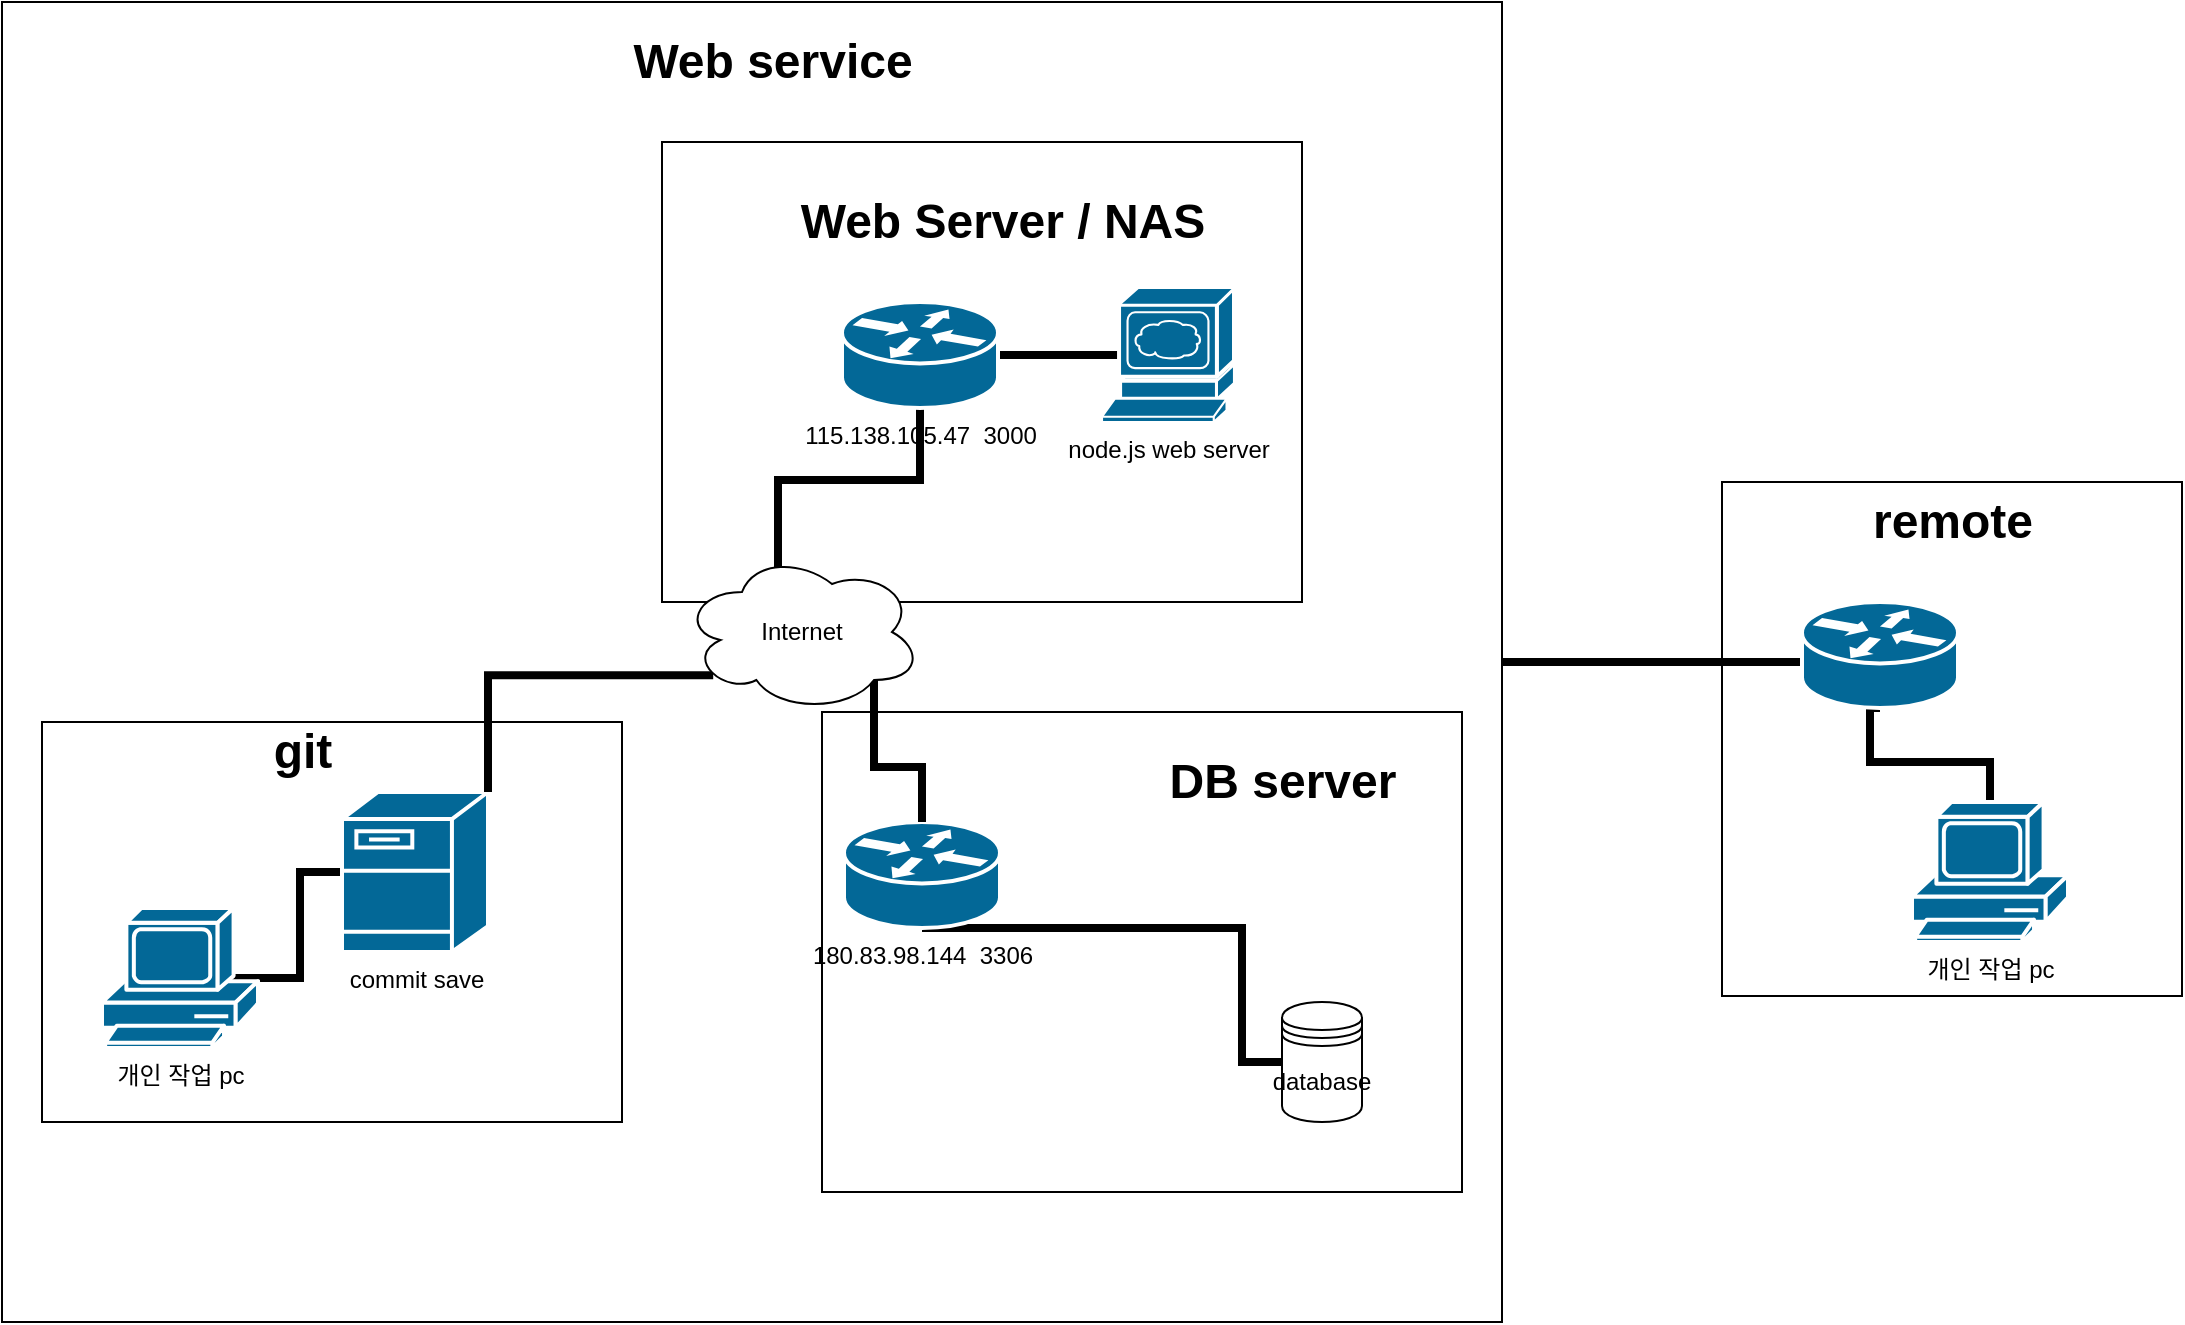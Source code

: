 <mxfile version="14.3.1" type="github">
  <diagram name="Page-1" id="c37626ed-c26b-45fb-9056-f9ebc6bb27b6">
    <mxGraphModel dx="1372" dy="760" grid="1" gridSize="10" guides="1" tooltips="1" connect="1" arrows="1" fold="1" page="1" pageScale="1" pageWidth="1100" pageHeight="850" background="#ffffff" math="0" shadow="0">
      <root>
        <mxCell id="0" />
        <mxCell id="1" parent="0" />
        <mxCell id="PGmoRe2I9fGTlqErwEuf-35" value="" style="rounded=0;whiteSpace=wrap;html=1;" vertex="1" parent="1">
          <mxGeometry x="40" y="20" width="750" height="660" as="geometry" />
        </mxCell>
        <mxCell id="PGmoRe2I9fGTlqErwEuf-1" value="" style="rounded=0;whiteSpace=wrap;html=1;" vertex="1" parent="1">
          <mxGeometry x="370" y="90" width="320" height="230" as="geometry" />
        </mxCell>
        <mxCell id="PGmoRe2I9fGTlqErwEuf-2" value="Web Server / NAS" style="text;strokeColor=none;fillColor=none;html=1;fontSize=24;fontStyle=1;verticalAlign=middle;align=center;" vertex="1" parent="1">
          <mxGeometry x="490" y="110" width="100" height="40" as="geometry" />
        </mxCell>
        <mxCell id="PGmoRe2I9fGTlqErwEuf-3" value="" style="rounded=0;whiteSpace=wrap;html=1;" vertex="1" parent="1">
          <mxGeometry x="60" y="380" width="290" height="200" as="geometry" />
        </mxCell>
        <mxCell id="PGmoRe2I9fGTlqErwEuf-4" value="git" style="text;strokeColor=none;fillColor=none;html=1;fontSize=24;fontStyle=1;verticalAlign=middle;align=center;" vertex="1" parent="1">
          <mxGeometry x="140" y="375" width="100" height="40" as="geometry" />
        </mxCell>
        <mxCell id="PGmoRe2I9fGTlqErwEuf-5" value="" style="rounded=0;whiteSpace=wrap;html=1;" vertex="1" parent="1">
          <mxGeometry x="450" y="375" width="320" height="240" as="geometry" />
        </mxCell>
        <mxCell id="PGmoRe2I9fGTlqErwEuf-6" value="DB server" style="text;strokeColor=none;fillColor=none;html=1;fontSize=24;fontStyle=1;verticalAlign=middle;align=center;" vertex="1" parent="1">
          <mxGeometry x="630" y="390" width="100" height="40" as="geometry" />
        </mxCell>
        <mxCell id="PGmoRe2I9fGTlqErwEuf-7" value="database" style="shape=datastore;whiteSpace=wrap;html=1;" vertex="1" parent="1">
          <mxGeometry x="680" y="520" width="40" height="60" as="geometry" />
        </mxCell>
        <mxCell id="PGmoRe2I9fGTlqErwEuf-27" style="edgeStyle=orthogonalEdgeStyle;rounded=0;orthogonalLoop=1;jettySize=auto;html=1;exitX=0.5;exitY=1;exitDx=0;exitDy=0;exitPerimeter=0;endArrow=none;endFill=0;strokeWidth=4;" edge="1" parent="1" source="PGmoRe2I9fGTlqErwEuf-8" target="PGmoRe2I9fGTlqErwEuf-7">
          <mxGeometry relative="1" as="geometry">
            <Array as="points">
              <mxPoint x="660" y="483" />
              <mxPoint x="660" y="550" />
            </Array>
          </mxGeometry>
        </mxCell>
        <mxCell id="PGmoRe2I9fGTlqErwEuf-8" value="180.83.98.144&amp;nbsp; 3306" style="shape=mxgraph.cisco.routers.router;html=1;pointerEvents=1;dashed=0;fillColor=#036897;strokeColor=#ffffff;strokeWidth=2;verticalLabelPosition=bottom;verticalAlign=top;align=center;outlineConnect=0;" vertex="1" parent="1">
          <mxGeometry x="461" y="430" width="78" height="53" as="geometry" />
        </mxCell>
        <mxCell id="PGmoRe2I9fGTlqErwEuf-19" style="edgeStyle=orthogonalEdgeStyle;rounded=0;orthogonalLoop=1;jettySize=auto;html=1;entryX=0.13;entryY=0.5;entryDx=0;entryDy=0;entryPerimeter=0;endArrow=none;endFill=0;strokeWidth=4;" edge="1" parent="1" source="PGmoRe2I9fGTlqErwEuf-9" target="PGmoRe2I9fGTlqErwEuf-18">
          <mxGeometry relative="1" as="geometry" />
        </mxCell>
        <mxCell id="PGmoRe2I9fGTlqErwEuf-22" style="edgeStyle=orthogonalEdgeStyle;rounded=0;orthogonalLoop=1;jettySize=auto;html=1;exitX=0.5;exitY=1;exitDx=0;exitDy=0;exitPerimeter=0;entryX=0.4;entryY=0.1;entryDx=0;entryDy=0;entryPerimeter=0;endArrow=none;endFill=0;strokeWidth=4;" edge="1" parent="1" source="PGmoRe2I9fGTlqErwEuf-9" target="PGmoRe2I9fGTlqErwEuf-21">
          <mxGeometry relative="1" as="geometry" />
        </mxCell>
        <mxCell id="PGmoRe2I9fGTlqErwEuf-9" value="115.138.105.47&amp;nbsp; 3000" style="shape=mxgraph.cisco.routers.router;html=1;pointerEvents=1;dashed=0;fillColor=#036897;strokeColor=#ffffff;strokeWidth=2;verticalLabelPosition=bottom;verticalAlign=top;align=center;outlineConnect=0;" vertex="1" parent="1">
          <mxGeometry x="460" y="170" width="78" height="53" as="geometry" />
        </mxCell>
        <mxCell id="PGmoRe2I9fGTlqErwEuf-25" style="edgeStyle=orthogonalEdgeStyle;rounded=0;orthogonalLoop=1;jettySize=auto;html=1;exitX=0.83;exitY=0.5;exitDx=0;exitDy=0;exitPerimeter=0;endArrow=none;endFill=0;strokeWidth=4;" edge="1" parent="1" source="PGmoRe2I9fGTlqErwEuf-14" target="PGmoRe2I9fGTlqErwEuf-20">
          <mxGeometry relative="1" as="geometry" />
        </mxCell>
        <mxCell id="PGmoRe2I9fGTlqErwEuf-14" value="개인 작업 pc" style="shape=mxgraph.cisco.computers_and_peripherals.pc;html=1;pointerEvents=1;dashed=0;fillColor=#036897;strokeColor=#ffffff;strokeWidth=2;verticalLabelPosition=bottom;verticalAlign=top;align=center;outlineConnect=0;" vertex="1" parent="1">
          <mxGeometry x="90" y="473" width="78" height="70" as="geometry" />
        </mxCell>
        <mxCell id="PGmoRe2I9fGTlqErwEuf-18" value="node.js web server" style="shape=mxgraph.cisco.servers.www_server;html=1;pointerEvents=1;dashed=0;fillColor=#036897;strokeColor=#ffffff;strokeWidth=2;verticalLabelPosition=bottom;verticalAlign=top;align=center;outlineConnect=0;" vertex="1" parent="1">
          <mxGeometry x="590" y="163" width="66" height="67" as="geometry" />
        </mxCell>
        <mxCell id="PGmoRe2I9fGTlqErwEuf-20" value="commit save" style="shape=mxgraph.cisco.servers.fileserver;html=1;pointerEvents=1;dashed=0;fillColor=#036897;strokeColor=#ffffff;strokeWidth=2;verticalLabelPosition=bottom;verticalAlign=top;align=center;outlineConnect=0;" vertex="1" parent="1">
          <mxGeometry x="210" y="415" width="73" height="80" as="geometry" />
        </mxCell>
        <mxCell id="PGmoRe2I9fGTlqErwEuf-23" style="edgeStyle=orthogonalEdgeStyle;rounded=0;orthogonalLoop=1;jettySize=auto;html=1;exitX=0.8;exitY=0.8;exitDx=0;exitDy=0;exitPerimeter=0;entryX=0.5;entryY=0;entryDx=0;entryDy=0;entryPerimeter=0;endArrow=none;endFill=0;strokeWidth=4;" edge="1" parent="1" source="PGmoRe2I9fGTlqErwEuf-21" target="PGmoRe2I9fGTlqErwEuf-8">
          <mxGeometry relative="1" as="geometry" />
        </mxCell>
        <mxCell id="PGmoRe2I9fGTlqErwEuf-26" style="edgeStyle=orthogonalEdgeStyle;rounded=0;orthogonalLoop=1;jettySize=auto;html=1;exitX=0.13;exitY=0.77;exitDx=0;exitDy=0;exitPerimeter=0;entryX=1;entryY=0;entryDx=0;entryDy=0;entryPerimeter=0;endArrow=none;endFill=0;strokeWidth=4;" edge="1" parent="1" source="PGmoRe2I9fGTlqErwEuf-21" target="PGmoRe2I9fGTlqErwEuf-20">
          <mxGeometry relative="1" as="geometry" />
        </mxCell>
        <mxCell id="PGmoRe2I9fGTlqErwEuf-21" value="Internet" style="ellipse;shape=cloud;whiteSpace=wrap;html=1;" vertex="1" parent="1">
          <mxGeometry x="380" y="295" width="120" height="80" as="geometry" />
        </mxCell>
        <mxCell id="PGmoRe2I9fGTlqErwEuf-37" value="Web service" style="text;strokeColor=none;fillColor=none;html=1;fontSize=24;fontStyle=1;verticalAlign=middle;align=center;" vertex="1" parent="1">
          <mxGeometry x="375" y="30" width="100" height="40" as="geometry" />
        </mxCell>
        <mxCell id="PGmoRe2I9fGTlqErwEuf-38" value="" style="rounded=0;whiteSpace=wrap;html=1;" vertex="1" parent="1">
          <mxGeometry x="900" y="260" width="230" height="257" as="geometry" />
        </mxCell>
        <mxCell id="PGmoRe2I9fGTlqErwEuf-40" value="remote" style="text;strokeColor=none;fillColor=none;html=1;fontSize=24;fontStyle=1;verticalAlign=middle;align=center;" vertex="1" parent="1">
          <mxGeometry x="965" y="260" width="100" height="40" as="geometry" />
        </mxCell>
        <mxCell id="PGmoRe2I9fGTlqErwEuf-43" style="edgeStyle=orthogonalEdgeStyle;rounded=0;orthogonalLoop=1;jettySize=auto;html=1;exitX=0.5;exitY=1;exitDx=0;exitDy=0;exitPerimeter=0;endArrow=none;endFill=0;strokeWidth=4;" edge="1" parent="1" source="PGmoRe2I9fGTlqErwEuf-41" target="PGmoRe2I9fGTlqErwEuf-42">
          <mxGeometry relative="1" as="geometry">
            <Array as="points">
              <mxPoint x="974" y="400" />
              <mxPoint x="1034" y="400" />
            </Array>
          </mxGeometry>
        </mxCell>
        <mxCell id="PGmoRe2I9fGTlqErwEuf-44" style="edgeStyle=orthogonalEdgeStyle;rounded=0;orthogonalLoop=1;jettySize=auto;html=1;exitX=0;exitY=0.5;exitDx=0;exitDy=0;exitPerimeter=0;endArrow=none;endFill=0;strokeWidth=4;" edge="1" parent="1" source="PGmoRe2I9fGTlqErwEuf-41" target="PGmoRe2I9fGTlqErwEuf-35">
          <mxGeometry relative="1" as="geometry">
            <Array as="points">
              <mxPoint x="970" y="350" />
            </Array>
          </mxGeometry>
        </mxCell>
        <mxCell id="PGmoRe2I9fGTlqErwEuf-41" value="" style="shape=mxgraph.cisco.routers.router;html=1;pointerEvents=1;dashed=0;fillColor=#036897;strokeColor=#ffffff;strokeWidth=2;verticalLabelPosition=bottom;verticalAlign=top;align=center;outlineConnect=0;" vertex="1" parent="1">
          <mxGeometry x="940" y="320" width="78" height="53" as="geometry" />
        </mxCell>
        <mxCell id="PGmoRe2I9fGTlqErwEuf-42" value="개인 작업 pc" style="shape=mxgraph.cisco.computers_and_peripherals.pc;html=1;pointerEvents=1;dashed=0;fillColor=#036897;strokeColor=#ffffff;strokeWidth=2;verticalLabelPosition=bottom;verticalAlign=top;align=center;outlineConnect=0;" vertex="1" parent="1">
          <mxGeometry x="995" y="420" width="78" height="70" as="geometry" />
        </mxCell>
      </root>
    </mxGraphModel>
  </diagram>
</mxfile>
